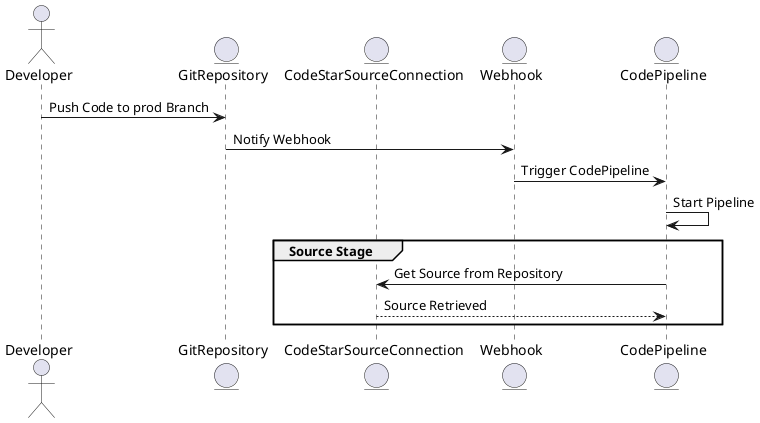 @startuml
actor Developer as Dev
entity GitRepository as Repo
entity CodeStarSourceConnection as CSC
entity Webhook as WH
entity CodePipeline as CODE_PIPELINE

Dev -> Repo: Push Code to prod Branch
Repo -> WH: Notify Webhook
WH -> CODE_PIPELINE: Trigger CodePipeline

CODE_PIPELINE -> CODE_PIPELINE: Start Pipeline

group Source Stage
    CODE_PIPELINE -> CSC: Get Source from Repository
    CSC --> CODE_PIPELINE: Source Retrieved
end

@enduml
